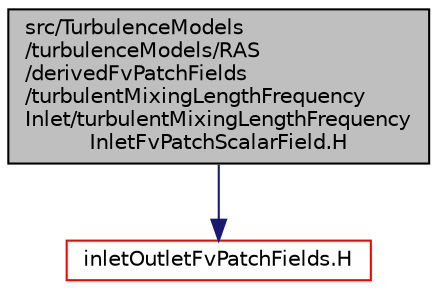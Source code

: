 digraph "src/TurbulenceModels/turbulenceModels/RAS/derivedFvPatchFields/turbulentMixingLengthFrequencyInlet/turbulentMixingLengthFrequencyInletFvPatchScalarField.H"
{
  bgcolor="transparent";
  edge [fontname="Helvetica",fontsize="10",labelfontname="Helvetica",labelfontsize="10"];
  node [fontname="Helvetica",fontsize="10",shape=record];
  Node1 [label="src/TurbulenceModels\l/turbulenceModels/RAS\l/derivedFvPatchFields\l/turbulentMixingLengthFrequency\lInlet/turbulentMixingLengthFrequency\lInletFvPatchScalarField.H",height=0.2,width=0.4,color="black", fillcolor="grey75", style="filled", fontcolor="black"];
  Node1 -> Node2 [color="midnightblue",fontsize="10",style="solid",fontname="Helvetica"];
  Node2 [label="inletOutletFvPatchFields.H",height=0.2,width=0.4,color="red",URL="$a05386.html"];
}
